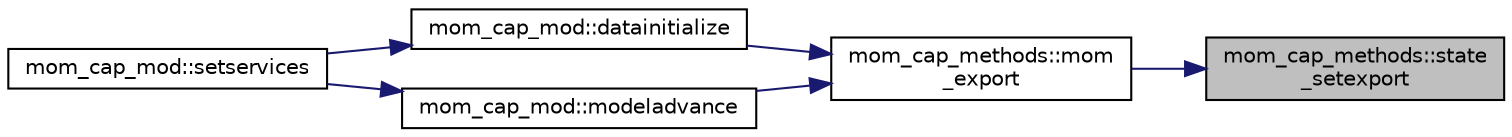 digraph "mom_cap_methods::state_setexport"
{
 // INTERACTIVE_SVG=YES
 // LATEX_PDF_SIZE
  edge [fontname="Helvetica",fontsize="10",labelfontname="Helvetica",labelfontsize="10"];
  node [fontname="Helvetica",fontsize="10",shape=record];
  rankdir="RL";
  Node1 [label="mom_cap_methods::state\l_setexport",height=0.2,width=0.4,color="black", fillcolor="grey75", style="filled", fontcolor="black",tooltip="Map input array to export state."];
  Node1 -> Node2 [dir="back",color="midnightblue",fontsize="10",style="solid",fontname="Helvetica"];
  Node2 [label="mom_cap_methods::mom\l_export",height=0.2,width=0.4,color="black", fillcolor="white", style="filled",URL="$namespacemom__cap__methods.html#a09edd67bca7e88719254baabceefe075",tooltip="Maps outgoing ocean data to ESMF State."];
  Node2 -> Node3 [dir="back",color="midnightblue",fontsize="10",style="solid",fontname="Helvetica"];
  Node3 [label="mom_cap_mod::datainitialize",height=0.2,width=0.4,color="black", fillcolor="white", style="filled",URL="$namespacemom__cap__mod.html#acadf328859aac6eb57b5c508f3f73b61",tooltip="TODO."];
  Node3 -> Node4 [dir="back",color="midnightblue",fontsize="10",style="solid",fontname="Helvetica"];
  Node4 [label="mom_cap_mod::setservices",height=0.2,width=0.4,color="black", fillcolor="white", style="filled",URL="$namespacemom__cap__mod.html#ae0439afc4c901d9850515768bdaaed09",tooltip="NUOPC SetService method is the only public entry point. SetServices registers all of the user-provide..."];
  Node2 -> Node5 [dir="back",color="midnightblue",fontsize="10",style="solid",fontname="Helvetica"];
  Node5 [label="mom_cap_mod::modeladvance",height=0.2,width=0.4,color="black", fillcolor="white", style="filled",URL="$namespacemom__cap__mod.html#aecd83368409a9c059ca3313e25391a0b",tooltip="Called by NUOPC to advance the model a single timestep."];
  Node5 -> Node4 [dir="back",color="midnightblue",fontsize="10",style="solid",fontname="Helvetica"];
}

